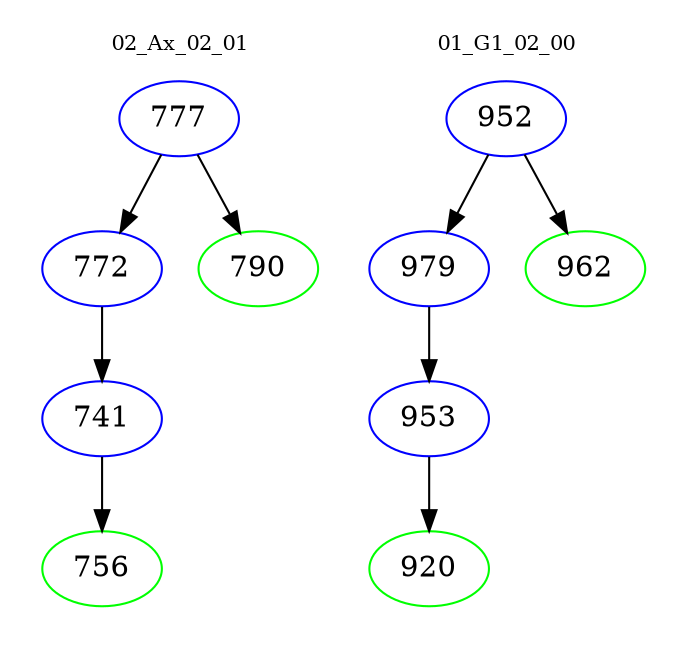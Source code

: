 digraph{
subgraph cluster_0 {
color = white
label = "02_Ax_02_01";
fontsize=10;
T0_777 [label="777", color="blue"]
T0_777 -> T0_772 [color="black"]
T0_772 [label="772", color="blue"]
T0_772 -> T0_741 [color="black"]
T0_741 [label="741", color="blue"]
T0_741 -> T0_756 [color="black"]
T0_756 [label="756", color="green"]
T0_777 -> T0_790 [color="black"]
T0_790 [label="790", color="green"]
}
subgraph cluster_1 {
color = white
label = "01_G1_02_00";
fontsize=10;
T1_952 [label="952", color="blue"]
T1_952 -> T1_979 [color="black"]
T1_979 [label="979", color="blue"]
T1_979 -> T1_953 [color="black"]
T1_953 [label="953", color="blue"]
T1_953 -> T1_920 [color="black"]
T1_920 [label="920", color="green"]
T1_952 -> T1_962 [color="black"]
T1_962 [label="962", color="green"]
}
}
